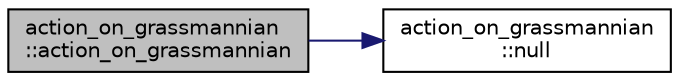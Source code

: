 digraph "action_on_grassmannian::action_on_grassmannian"
{
  edge [fontname="Helvetica",fontsize="10",labelfontname="Helvetica",labelfontsize="10"];
  node [fontname="Helvetica",fontsize="10",shape=record];
  rankdir="LR";
  Node0 [label="action_on_grassmannian\l::action_on_grassmannian",height=0.2,width=0.4,color="black", fillcolor="grey75", style="filled", fontcolor="black"];
  Node0 -> Node1 [color="midnightblue",fontsize="10",style="solid",fontname="Helvetica"];
  Node1 [label="action_on_grassmannian\l::null",height=0.2,width=0.4,color="black", fillcolor="white", style="filled",URL="$d9/ddf/classaction__on__grassmannian.html#a421b7bc55cd0bb3708bfc8b1f3c01488"];
}

